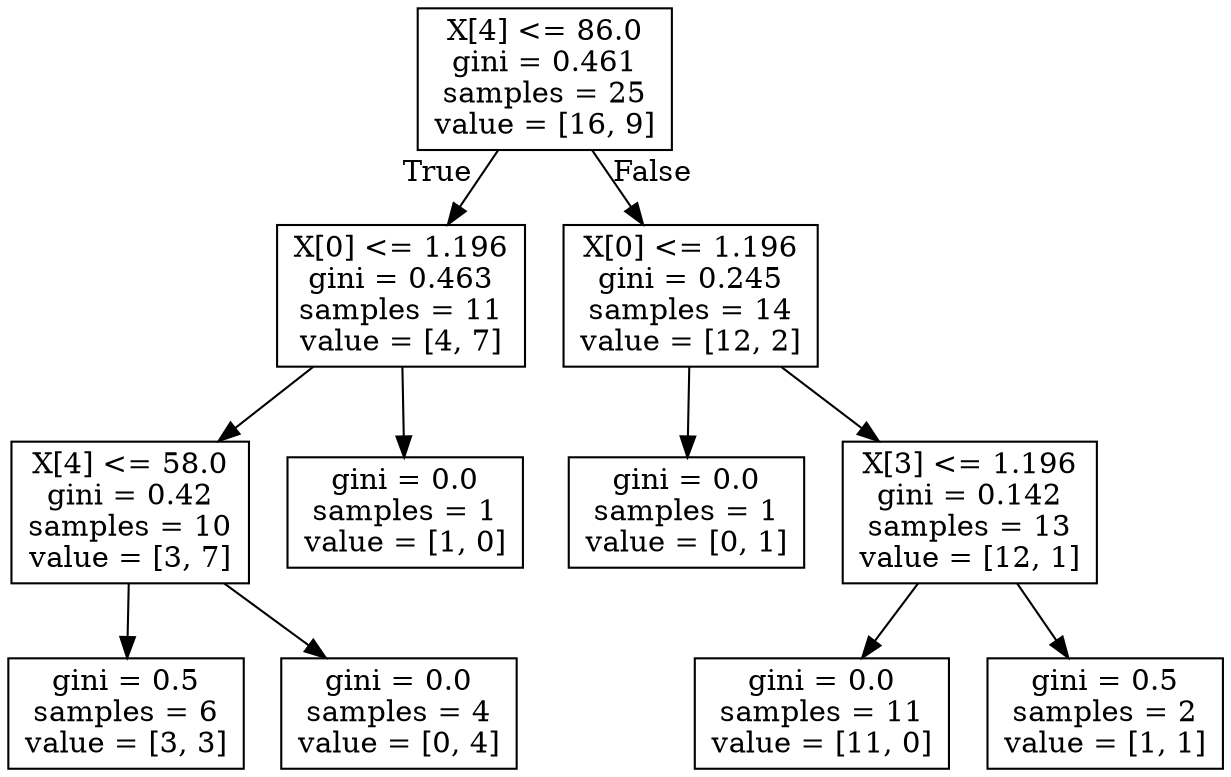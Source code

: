 digraph Tree {
node [shape=box] ;
0 [label="X[4] <= 86.0\ngini = 0.461\nsamples = 25\nvalue = [16, 9]"] ;
1 [label="X[0] <= 1.196\ngini = 0.463\nsamples = 11\nvalue = [4, 7]"] ;
0 -> 1 [labeldistance=2.5, labelangle=45, headlabel="True"] ;
2 [label="X[4] <= 58.0\ngini = 0.42\nsamples = 10\nvalue = [3, 7]"] ;
1 -> 2 ;
3 [label="gini = 0.5\nsamples = 6\nvalue = [3, 3]"] ;
2 -> 3 ;
4 [label="gini = 0.0\nsamples = 4\nvalue = [0, 4]"] ;
2 -> 4 ;
5 [label="gini = 0.0\nsamples = 1\nvalue = [1, 0]"] ;
1 -> 5 ;
6 [label="X[0] <= 1.196\ngini = 0.245\nsamples = 14\nvalue = [12, 2]"] ;
0 -> 6 [labeldistance=2.5, labelangle=-45, headlabel="False"] ;
7 [label="gini = 0.0\nsamples = 1\nvalue = [0, 1]"] ;
6 -> 7 ;
8 [label="X[3] <= 1.196\ngini = 0.142\nsamples = 13\nvalue = [12, 1]"] ;
6 -> 8 ;
9 [label="gini = 0.0\nsamples = 11\nvalue = [11, 0]"] ;
8 -> 9 ;
10 [label="gini = 0.5\nsamples = 2\nvalue = [1, 1]"] ;
8 -> 10 ;
}